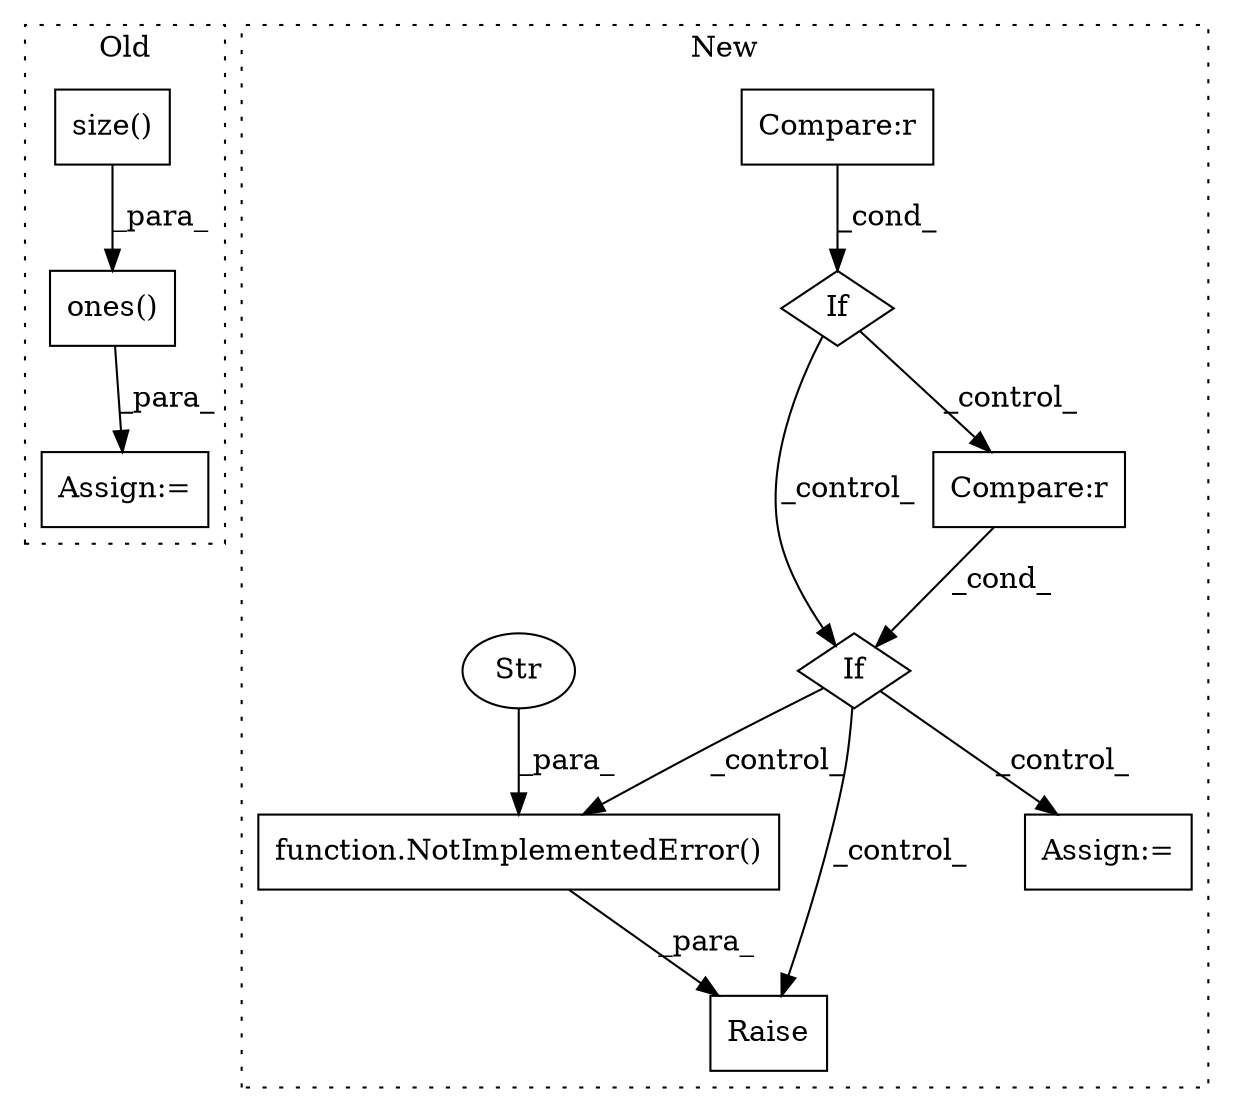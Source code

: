 digraph G {
subgraph cluster0 {
1 [label="ones()" a="75" s="1457,1502" l="11,1" shape="box"];
3 [label="Assign:=" a="68" s="1512" l="3" shape="box"];
11 [label="size()" a="75" s="1468,1476" l="7,1" shape="box"];
label = "Old";
style="dotted";
}
subgraph cluster1 {
2 [label="Raise" a="91" s="2298" l="6" shape="box"];
4 [label="If" a="96" s="1876" l="0" shape="diamond"];
5 [label="Compare:r" a="40" s="1876" l="31" shape="box"];
6 [label="function.NotImplementedError()" a="75" s="2304,2352" l="20,1" shape="box"];
7 [label="Str" a="66" s="2324" l="28" shape="ellipse"];
8 [label="If" a="96" s="1800" l="3" shape="diamond"];
9 [label="Compare:r" a="40" s="1803" l="29" shape="box"];
10 [label="Assign:=" a="68" s="2053" l="3" shape="box"];
label = "New";
style="dotted";
}
1 -> 3 [label="_para_"];
4 -> 2 [label="_control_"];
4 -> 6 [label="_control_"];
4 -> 10 [label="_control_"];
5 -> 4 [label="_cond_"];
6 -> 2 [label="_para_"];
7 -> 6 [label="_para_"];
8 -> 5 [label="_control_"];
8 -> 4 [label="_control_"];
9 -> 8 [label="_cond_"];
11 -> 1 [label="_para_"];
}